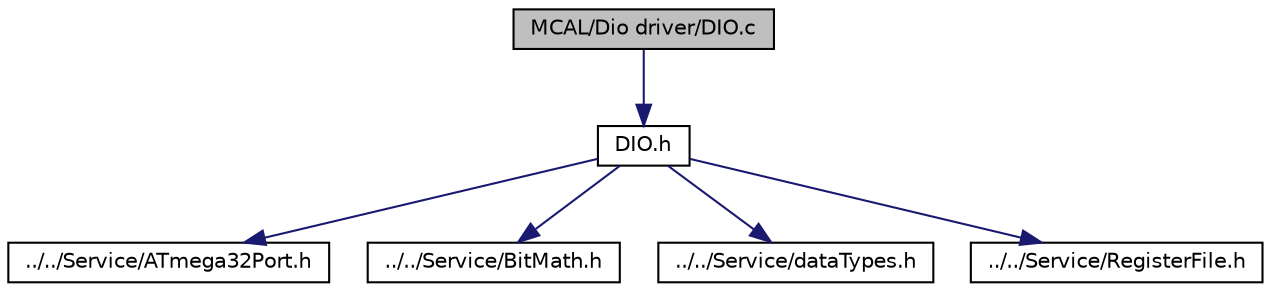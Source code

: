 digraph "MCAL/Dio driver/DIO.c"
{
 // LATEX_PDF_SIZE
  edge [fontname="Helvetica",fontsize="10",labelfontname="Helvetica",labelfontsize="10"];
  node [fontname="Helvetica",fontsize="10",shape=record];
  Node1 [label="MCAL/Dio driver/DIO.c",height=0.2,width=0.4,color="black", fillcolor="grey75", style="filled", fontcolor="black",tooltip=" "];
  Node1 -> Node2 [color="midnightblue",fontsize="10",style="solid",fontname="Helvetica"];
  Node2 [label="DIO.h",height=0.2,width=0.4,color="black", fillcolor="white", style="filled",URL="$_d_i_o_8h.html",tooltip=" "];
  Node2 -> Node3 [color="midnightblue",fontsize="10",style="solid",fontname="Helvetica"];
  Node3 [label="../../Service/ATmega32Port.h",height=0.2,width=0.4,color="black", fillcolor="white", style="filled",URL="$_a_tmega32_port_8h.html",tooltip=" "];
  Node2 -> Node4 [color="midnightblue",fontsize="10",style="solid",fontname="Helvetica"];
  Node4 [label="../../Service/BitMath.h",height=0.2,width=0.4,color="black", fillcolor="white", style="filled",URL="$_bit_math_8h.html",tooltip=" "];
  Node2 -> Node5 [color="midnightblue",fontsize="10",style="solid",fontname="Helvetica"];
  Node5 [label="../../Service/dataTypes.h",height=0.2,width=0.4,color="black", fillcolor="white", style="filled",URL="$data_types_8h.html",tooltip=" "];
  Node2 -> Node6 [color="midnightblue",fontsize="10",style="solid",fontname="Helvetica"];
  Node6 [label="../../Service/RegisterFile.h",height=0.2,width=0.4,color="black", fillcolor="white", style="filled",URL="$_register_file_8h.html",tooltip=" "];
}
